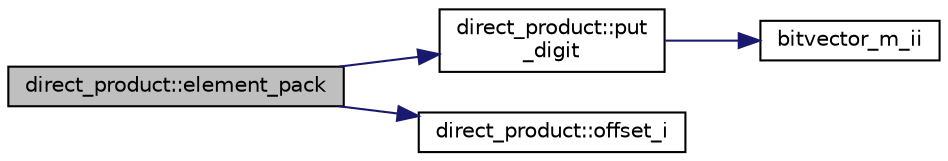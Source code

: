 digraph "direct_product::element_pack"
{
  edge [fontname="Helvetica",fontsize="10",labelfontname="Helvetica",labelfontsize="10"];
  node [fontname="Helvetica",fontsize="10",shape=record];
  rankdir="LR";
  Node74 [label="direct_product::element_pack",height=0.2,width=0.4,color="black", fillcolor="grey75", style="filled", fontcolor="black"];
  Node74 -> Node75 [color="midnightblue",fontsize="10",style="solid",fontname="Helvetica"];
  Node75 [label="direct_product::put\l_digit",height=0.2,width=0.4,color="black", fillcolor="white", style="filled",URL="$dc/daf/classdirect__product.html#a9d9ff5cf5c83b1e8bbf349a5e24110cb"];
  Node75 -> Node76 [color="midnightblue",fontsize="10",style="solid",fontname="Helvetica"];
  Node76 [label="bitvector_m_ii",height=0.2,width=0.4,color="black", fillcolor="white", style="filled",URL="$df/dbf/sajeeb_8_c.html#a31da55e2b26316d582cd322dc670b67b"];
  Node74 -> Node77 [color="midnightblue",fontsize="10",style="solid",fontname="Helvetica"];
  Node77 [label="direct_product::offset_i",height=0.2,width=0.4,color="black", fillcolor="white", style="filled",URL="$dc/daf/classdirect__product.html#a2ec3643bd7223e53c00451d1fe832f20"];
}

